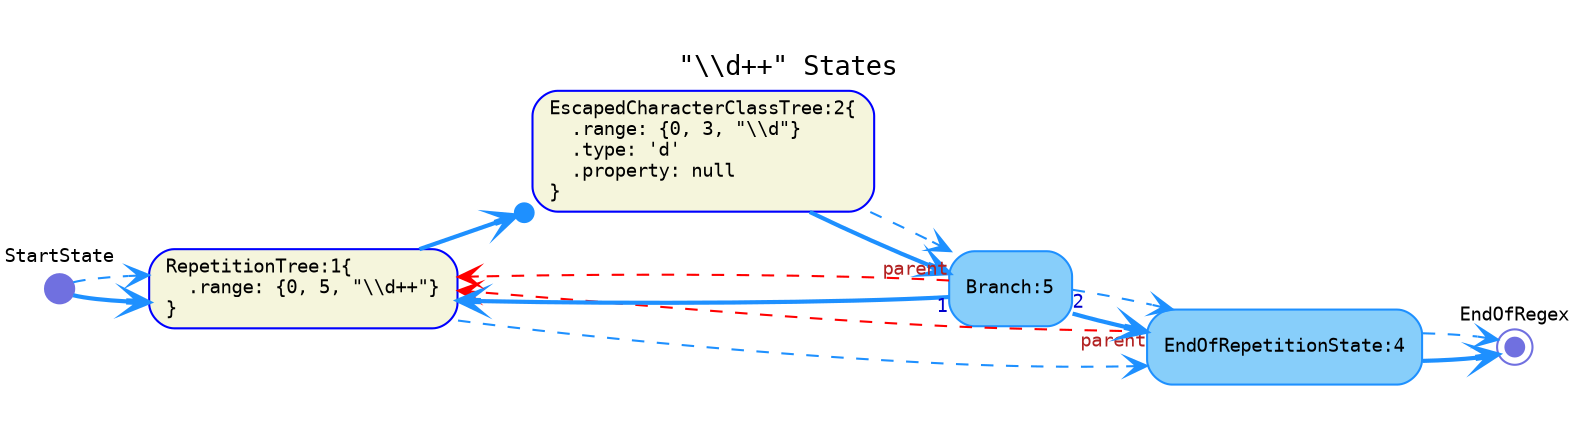 digraph G {
  rankdir=LR;
  graph [fontname="Monospace", fontsize="13", pad="0.3"]
  labelloc="t";
  label="\"\\\\d++\" States";

  // tree-and-state nodes
  node [fontname="Monospace", fontsize= "9", shape="box", style="rounded,filled", color="Blue", fillcolor="Beige", fixedsize="false", width="0.75"]
  1[ label="RepetitionTree:1\{\l  .range: \{0, 5, \"\\\\d++\"\}\l\}\l" ]
  2[ label="EscapedCharacterClassTree:2\{\l  .range: \{0, 3, \"\\\\d\"\}\l  .type: 'd'\l  .property: null\l\}\l" ]

  // start nodes
  node [fontname="Monospace", fontsize= "9", shape="circle", style="rounded,filled", color="#7070E0", fillcolor="#7070E0", fixedsize="true", width="0.20"]
  StartState[ label="StartState\l\l\l\l" ]

  // state nodes
  node [fontname="Monospace", fontsize= "9", shape="box", style="rounded,filled", color="DodgerBlue", fillcolor="LightSkyBlue", fixedsize="false", width="0.75"]
  4[ label="EndOfRepetitionState:4\l" ]
  5[ label="Branch:5\l" ]

  // end nodes
  node [fontname="Monospace", fontsize= "9", shape="doublecircle", style="rounded,filled", color="#7070E0", fillcolor="#7070E0", fixedsize="true", width="0.12"]
  EndOfRegex[ label="EndOfRegex\l\l\l\l" ]

  // epsilon-successor edges
  edge [fontname="Monospace", fontsize="9", style="bold", color="DodgerBlue", fontcolor="MediumBlue", arrowhead="vee", arrowtail="none", dir="both"]
  StartState -> 1 [ label="",  taillabel="" ]
  2 -> 5 [ label="",  taillabel="" ]
  4 -> EndOfRegex [ label="",  taillabel="" ]
  5 -> 1 [ label="",  taillabel="1" ]
  5 -> 4 [ label="",  taillabel="2" ]

  // continuation edges
  edge [fontname="Monospace", fontsize="9", style="dashed", color="DodgerBlue", fontcolor="MediumBlue", arrowhead="vee", arrowtail="none", dir="both"]
  StartState -> 1 [ label="",  taillabel="" ]
  1 -> 4 [ label="",  taillabel="" ]
  2 -> 5 [ label="",  taillabel="" ]
  4 -> EndOfRegex [ label="",  taillabel="" ]
  5 -> 4 [ label="",  taillabel="" ]

  // character-successor edges
  edge [fontname="Monospace", fontsize="9", style="bold", color="DodgerBlue", fontcolor="MediumBlue", arrowhead="dotvee", arrowtail="none", dir="both"]
  1 -> 2 [ label="",  taillabel="" ]

  // reference edges
  edge [fontname="Monospace", fontsize="9", style="dashed", color="Red", fontcolor="Firebrick", arrowhead="vee", arrowtail="none", dir="both"]
  4 -> 1 [ label="",  taillabel="parent" ]
  5 -> 1 [ label="",  taillabel="parent" ]
}
